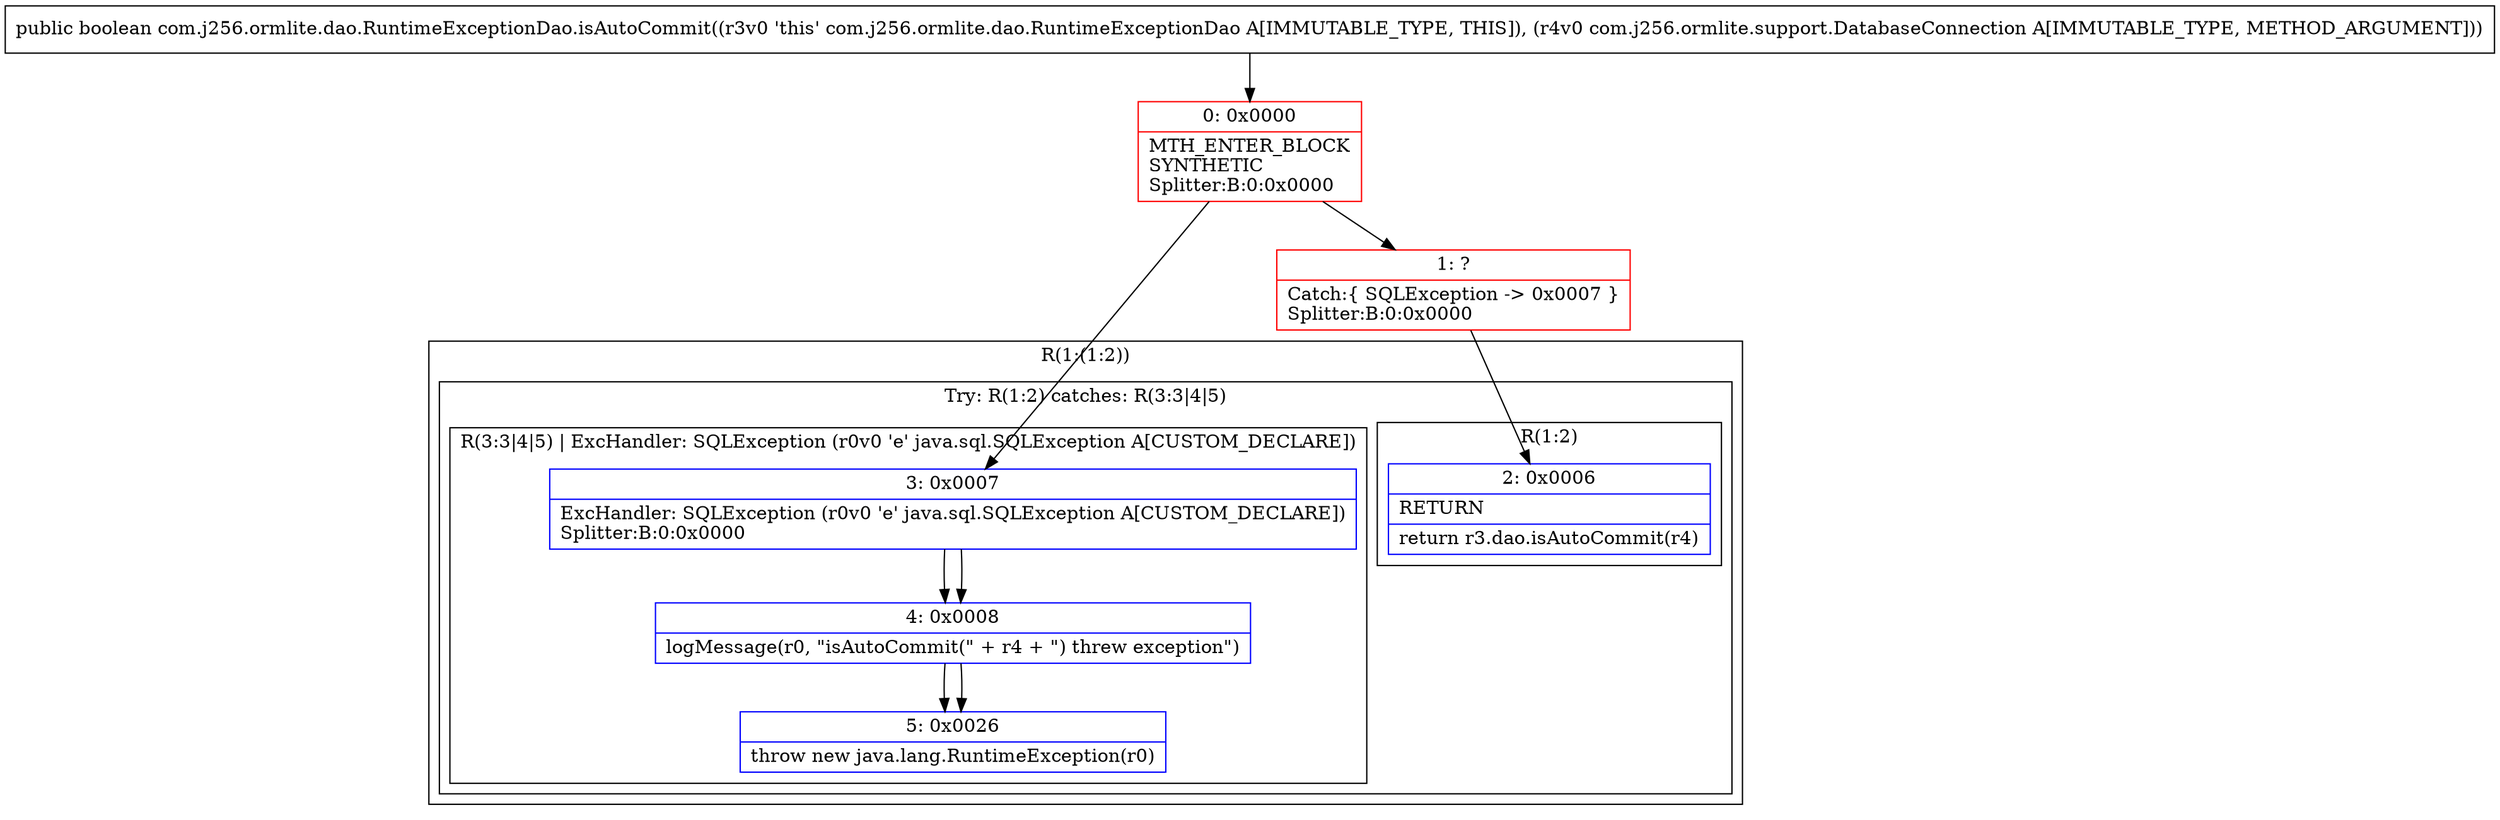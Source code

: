 digraph "CFG forcom.j256.ormlite.dao.RuntimeExceptionDao.isAutoCommit(Lcom\/j256\/ormlite\/support\/DatabaseConnection;)Z" {
subgraph cluster_Region_1949541747 {
label = "R(1:(1:2))";
node [shape=record,color=blue];
subgraph cluster_TryCatchRegion_527574811 {
label = "Try: R(1:2) catches: R(3:3|4|5)";
node [shape=record,color=blue];
subgraph cluster_Region_1034558552 {
label = "R(1:2)";
node [shape=record,color=blue];
Node_2 [shape=record,label="{2\:\ 0x0006|RETURN\l|return r3.dao.isAutoCommit(r4)\l}"];
}
subgraph cluster_Region_163614545 {
label = "R(3:3|4|5) | ExcHandler: SQLException (r0v0 'e' java.sql.SQLException A[CUSTOM_DECLARE])\l";
node [shape=record,color=blue];
Node_3 [shape=record,label="{3\:\ 0x0007|ExcHandler: SQLException (r0v0 'e' java.sql.SQLException A[CUSTOM_DECLARE])\lSplitter:B:0:0x0000\l}"];
Node_4 [shape=record,label="{4\:\ 0x0008|logMessage(r0, \"isAutoCommit(\" + r4 + \") threw exception\")\l}"];
Node_5 [shape=record,label="{5\:\ 0x0026|throw new java.lang.RuntimeException(r0)\l}"];
}
}
}
subgraph cluster_Region_163614545 {
label = "R(3:3|4|5) | ExcHandler: SQLException (r0v0 'e' java.sql.SQLException A[CUSTOM_DECLARE])\l";
node [shape=record,color=blue];
Node_3 [shape=record,label="{3\:\ 0x0007|ExcHandler: SQLException (r0v0 'e' java.sql.SQLException A[CUSTOM_DECLARE])\lSplitter:B:0:0x0000\l}"];
Node_4 [shape=record,label="{4\:\ 0x0008|logMessage(r0, \"isAutoCommit(\" + r4 + \") threw exception\")\l}"];
Node_5 [shape=record,label="{5\:\ 0x0026|throw new java.lang.RuntimeException(r0)\l}"];
}
Node_0 [shape=record,color=red,label="{0\:\ 0x0000|MTH_ENTER_BLOCK\lSYNTHETIC\lSplitter:B:0:0x0000\l}"];
Node_1 [shape=record,color=red,label="{1\:\ ?|Catch:\{ SQLException \-\> 0x0007 \}\lSplitter:B:0:0x0000\l}"];
MethodNode[shape=record,label="{public boolean com.j256.ormlite.dao.RuntimeExceptionDao.isAutoCommit((r3v0 'this' com.j256.ormlite.dao.RuntimeExceptionDao A[IMMUTABLE_TYPE, THIS]), (r4v0 com.j256.ormlite.support.DatabaseConnection A[IMMUTABLE_TYPE, METHOD_ARGUMENT])) }"];
MethodNode -> Node_0;
Node_3 -> Node_4;
Node_4 -> Node_5;
Node_3 -> Node_4;
Node_4 -> Node_5;
Node_0 -> Node_1;
Node_0 -> Node_3;
Node_1 -> Node_2;
}

